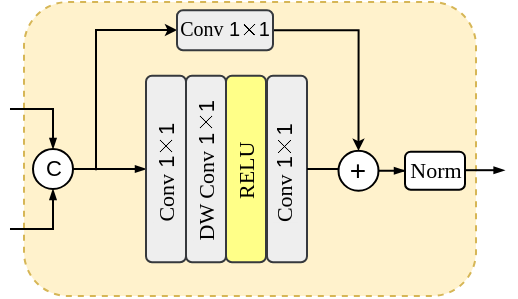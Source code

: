 <mxfile version="24.0.7" type="github">
  <diagram name="第 1 页" id="Zz-yE3sN_qA-QzTztnrS">
    <mxGraphModel dx="676" dy="372" grid="0" gridSize="10" guides="1" tooltips="1" connect="1" arrows="1" fold="1" page="1" pageScale="1" pageWidth="827" pageHeight="1169" background="#ffffff" math="1" shadow="0">
      <root>
        <mxCell id="0" />
        <mxCell id="1" parent="0" />
        <mxCell id="cLLFFFdeCCLUWjYebq43-33" value="" style="rounded=1;whiteSpace=wrap;html=1;fillColor=#fff2cc;strokeColor=#d6b656;fillStyle=solid;dashed=1;" parent="1" vertex="1">
          <mxGeometry x="146" y="172" width="226" height="147" as="geometry" />
        </mxCell>
        <mxCell id="cLLFFFdeCCLUWjYebq43-18" style="edgeStyle=orthogonalEdgeStyle;rounded=0;orthogonalLoop=1;jettySize=auto;html=1;entryX=0;entryY=0.5;entryDx=0;entryDy=0;strokeColor=default;align=center;verticalAlign=middle;fontFamily=Helvetica;fontSize=11;fontColor=default;labelBackgroundColor=default;endArrow=blockThin;endFill=1;endSize=3;" parent="1" source="cLLFFFdeCCLUWjYebq43-7" target="cLLFFFdeCCLUWjYebq43-13" edge="1">
          <mxGeometry relative="1" as="geometry" />
        </mxCell>
        <mxCell id="cLLFFFdeCCLUWjYebq43-7" value="&lt;font style=&quot;font-size: 11px;&quot;&gt;C&lt;/font&gt;" style="ellipse;whiteSpace=wrap;html=1;aspect=fixed;fontFamily=Helvetica;fontSize=11;fontColor=default;labelBackgroundColor=default;" parent="1" vertex="1">
          <mxGeometry x="150.5" y="245.49" width="20" height="20" as="geometry" />
        </mxCell>
        <mxCell id="cLLFFFdeCCLUWjYebq43-10" style="edgeStyle=orthogonalEdgeStyle;rounded=0;orthogonalLoop=1;jettySize=auto;html=1;entryX=0.5;entryY=0;entryDx=0;entryDy=0;strokeColor=default;align=center;verticalAlign=middle;fontFamily=Helvetica;fontSize=11;fontColor=default;labelBackgroundColor=default;endArrow=blockThin;endFill=1;endSize=3;" parent="1" target="cLLFFFdeCCLUWjYebq43-7" edge="1">
          <mxGeometry relative="1" as="geometry">
            <mxPoint x="139" y="225.49" as="sourcePoint" />
          </mxGeometry>
        </mxCell>
        <mxCell id="cLLFFFdeCCLUWjYebq43-11" style="edgeStyle=orthogonalEdgeStyle;rounded=0;orthogonalLoop=1;jettySize=auto;html=1;entryX=0.5;entryY=1;entryDx=0;entryDy=0;strokeColor=default;align=center;verticalAlign=middle;fontFamily=Helvetica;fontSize=11;fontColor=default;labelBackgroundColor=default;endArrow=blockThin;endFill=1;endSize=3;" parent="1" target="cLLFFFdeCCLUWjYebq43-7" edge="1">
          <mxGeometry relative="1" as="geometry">
            <mxPoint x="139" y="285.49" as="sourcePoint" />
          </mxGeometry>
        </mxCell>
        <mxCell id="cLLFFFdeCCLUWjYebq43-13" value="" style="rounded=1;whiteSpace=wrap;html=1;fillColor=#eeeeee;strokeColor=#36393d;" parent="1" vertex="1">
          <mxGeometry x="207" y="208.87" width="20" height="93.25" as="geometry" />
        </mxCell>
        <mxCell id="cLLFFFdeCCLUWjYebq43-14" value="" style="rounded=1;whiteSpace=wrap;html=1;fillColor=#eeeeee;strokeColor=#36393d;" parent="1" vertex="1">
          <mxGeometry x="227" y="208.87" width="20" height="93.25" as="geometry" />
        </mxCell>
        <mxCell id="cLLFFFdeCCLUWjYebq43-15" value="" style="rounded=1;whiteSpace=wrap;html=1;fillColor=#ffff88;strokeColor=#36393d;" parent="1" vertex="1">
          <mxGeometry x="247" y="208.87" width="20" height="93.25" as="geometry" />
        </mxCell>
        <mxCell id="cLLFFFdeCCLUWjYebq43-19" style="edgeStyle=orthogonalEdgeStyle;rounded=0;orthogonalLoop=1;jettySize=auto;html=1;strokeColor=default;align=center;verticalAlign=middle;fontFamily=Helvetica;fontSize=11;fontColor=default;labelBackgroundColor=default;endArrow=blockThin;endFill=1;endSize=3;" parent="1" source="cLLFFFdeCCLUWjYebq43-35" edge="1">
          <mxGeometry relative="1" as="geometry">
            <mxPoint x="315.75" y="256.12" as="targetPoint" />
            <Array as="points">
              <mxPoint x="305.75" y="256.12" />
            </Array>
          </mxGeometry>
        </mxCell>
        <mxCell id="cLLFFFdeCCLUWjYebq43-17" value="" style="rounded=1;whiteSpace=wrap;html=1;fillColor=#eeeeee;strokeColor=#36393d;" parent="1" vertex="1">
          <mxGeometry x="267.5" y="208.87" width="20" height="93.25" as="geometry" />
        </mxCell>
        <mxCell id="cLLFFFdeCCLUWjYebq43-20" value="" style="endArrow=classic;html=1;rounded=0;strokeColor=default;align=center;verticalAlign=middle;fontFamily=Helvetica;fontSize=11;fontColor=default;labelBackgroundColor=default;edgeStyle=orthogonalEdgeStyle;endSize=3;entryX=0.5;entryY=0;entryDx=0;entryDy=0;exitX=0.934;exitY=0.546;exitDx=0;exitDy=0;exitPerimeter=0;" parent="1" source="cLLFFFdeCCLUWjYebq43-26" target="cLLFFFdeCCLUWjYebq43-35" edge="1">
          <mxGeometry width="50" height="50" relative="1" as="geometry">
            <mxPoint x="182" y="256.12" as="sourcePoint" />
            <mxPoint x="302" y="256.12" as="targetPoint" />
            <Array as="points">
              <mxPoint x="313.5" y="186.12" />
            </Array>
          </mxGeometry>
        </mxCell>
        <mxCell id="cLLFFFdeCCLUWjYebq43-22" value="" style="endArrow=classic;html=1;rounded=0;strokeColor=default;align=center;verticalAlign=middle;fontFamily=Helvetica;fontSize=11;fontColor=default;labelBackgroundColor=default;edgeStyle=orthogonalEdgeStyle;endSize=3;" parent="1" target="cLLFFFdeCCLUWjYebq43-21" edge="1">
          <mxGeometry width="50" height="50" relative="1" as="geometry">
            <mxPoint x="182" y="256.12" as="sourcePoint" />
            <mxPoint x="302" y="256.12" as="targetPoint" />
            <Array as="points">
              <mxPoint x="182" y="186" />
            </Array>
          </mxGeometry>
        </mxCell>
        <mxCell id="cLLFFFdeCCLUWjYebq43-21" value="" style="rounded=1;whiteSpace=wrap;html=1;fillColor=#eeeeee;strokeColor=#36393d;" parent="1" vertex="1">
          <mxGeometry x="222.5" y="176.12" width="48" height="20" as="geometry" />
        </mxCell>
        <mxCell id="cLLFFFdeCCLUWjYebq43-23" value="&lt;font face=&quot;Times New Roman&quot;&gt;Conv&lt;/font&gt; 1`\times`1" style="text;strokeColor=none;align=center;fillColor=none;html=1;verticalAlign=middle;whiteSpace=wrap;rounded=0;fontFamily=Helvetica;fontSize=11;fontColor=default;labelBackgroundColor=#eeeeee;textDirection=ltr;rotation=-90;" parent="1" vertex="1">
          <mxGeometry x="190" y="246.12" width="54" height="22" as="geometry" />
        </mxCell>
        <mxCell id="cLLFFFdeCCLUWjYebq43-24" value="&lt;font face=&quot;Times New Roman&quot;&gt;DW Conv&lt;/font&gt; 1`\times`1" style="text;strokeColor=none;align=center;fillColor=none;html=1;verticalAlign=middle;whiteSpace=wrap;rounded=0;fontFamily=Helvetica;fontSize=11;fontColor=default;labelBackgroundColor=#eeeeee;textDirection=ltr;rotation=-90;" parent="1" vertex="1">
          <mxGeometry x="200.25" y="245.12" width="73.5" height="22" as="geometry" />
        </mxCell>
        <mxCell id="cLLFFFdeCCLUWjYebq43-25" value="&lt;font face=&quot;Times New Roman&quot;&gt;Conv&lt;/font&gt; 1`\times`1" style="text;strokeColor=none;align=center;fillColor=none;html=1;verticalAlign=middle;whiteSpace=wrap;rounded=0;fontFamily=Helvetica;fontSize=11;fontColor=default;labelBackgroundColor=#eeeeee;textDirection=ltr;rotation=-90;" parent="1" vertex="1">
          <mxGeometry x="249.25" y="246.12" width="54" height="22" as="geometry" />
        </mxCell>
        <mxCell id="cLLFFFdeCCLUWjYebq43-26" value="&lt;font style=&quot;font-size: 10px;&quot;&gt;&lt;font face=&quot;Times New Roman&quot;&gt;Conv&lt;/font&gt; 1`\times`1&lt;/font&gt;" style="text;strokeColor=none;align=center;fillColor=none;html=1;verticalAlign=middle;whiteSpace=wrap;rounded=0;fontFamily=Helvetica;fontSize=11;fontColor=default;labelBackgroundColor=#eeeeee;textDirection=ltr;rotation=0;" parent="1" vertex="1">
          <mxGeometry x="218.87" y="174.12" width="55.25" height="22" as="geometry" />
        </mxCell>
        <mxCell id="cLLFFFdeCCLUWjYebq43-32" value="&lt;font face=&quot;Times New Roman&quot;&gt;RELU&lt;/font&gt;" style="text;strokeColor=none;align=center;fillColor=none;html=1;verticalAlign=middle;whiteSpace=wrap;rounded=0;fontFamily=Helvetica;fontSize=11;fontColor=default;labelBackgroundColor=#ffff88;textDirection=ltr;rotation=-90;" parent="1" vertex="1">
          <mxGeometry x="230" y="245.12" width="54" height="22" as="geometry" />
        </mxCell>
        <mxCell id="cLLFFFdeCCLUWjYebq43-37" value="" style="edgeStyle=orthogonalEdgeStyle;rounded=0;orthogonalLoop=1;jettySize=auto;html=1;strokeColor=default;align=center;verticalAlign=middle;fontFamily=Helvetica;fontSize=11;fontColor=default;labelBackgroundColor=default;endArrow=blockThin;endFill=1;endSize=3;" parent="1" source="cLLFFFdeCCLUWjYebq43-17" target="cLLFFFdeCCLUWjYebq43-35" edge="1">
          <mxGeometry relative="1" as="geometry">
            <mxPoint x="322" y="256.12" as="targetPoint" />
            <mxPoint x="287.5" y="256.12" as="sourcePoint" />
            <Array as="points" />
          </mxGeometry>
        </mxCell>
        <mxCell id="cLLFFFdeCCLUWjYebq43-41" style="edgeStyle=orthogonalEdgeStyle;rounded=0;orthogonalLoop=1;jettySize=auto;html=1;entryX=0;entryY=0.5;entryDx=0;entryDy=0;strokeColor=default;align=center;verticalAlign=middle;fontFamily=Helvetica;fontSize=11;fontColor=default;labelBackgroundColor=default;endArrow=blockThin;endFill=1;endSize=3;" parent="1" source="cLLFFFdeCCLUWjYebq43-35" target="cLLFFFdeCCLUWjYebq43-40" edge="1">
          <mxGeometry relative="1" as="geometry" />
        </mxCell>
        <mxCell id="cLLFFFdeCCLUWjYebq43-35" value="&lt;font style=&quot;font-size: 14px;&quot;&gt;+&lt;/font&gt;" style="ellipse;whiteSpace=wrap;html=1;aspect=fixed;fontFamily=Helvetica;fontSize=11;fontColor=default;labelBackgroundColor=default;" parent="1" vertex="1">
          <mxGeometry x="303.25" y="246.37" width="20" height="20" as="geometry" />
        </mxCell>
        <mxCell id="cLLFFFdeCCLUWjYebq43-44" style="edgeStyle=orthogonalEdgeStyle;rounded=0;orthogonalLoop=1;jettySize=auto;html=1;strokeColor=default;align=center;verticalAlign=middle;fontFamily=Helvetica;fontSize=11;fontColor=default;labelBackgroundColor=default;endArrow=blockThin;endFill=1;endSize=3;" parent="1" source="cLLFFFdeCCLUWjYebq43-40" edge="1">
          <mxGeometry relative="1" as="geometry">
            <mxPoint x="386.25" y="256.12" as="targetPoint" />
            <Array as="points">
              <mxPoint x="386.25" y="256.12" />
            </Array>
          </mxGeometry>
        </mxCell>
        <mxCell id="cLLFFFdeCCLUWjYebq43-40" value="&lt;font face=&quot;Times New Roman&quot;&gt;Norm&lt;/font&gt;" style="rounded=1;whiteSpace=wrap;html=1;fontFamily=Helvetica;fontSize=11;fontColor=default;labelBackgroundColor=default;" parent="1" vertex="1">
          <mxGeometry x="336.5" y="246.87" width="30" height="19" as="geometry" />
        </mxCell>
      </root>
    </mxGraphModel>
  </diagram>
</mxfile>
